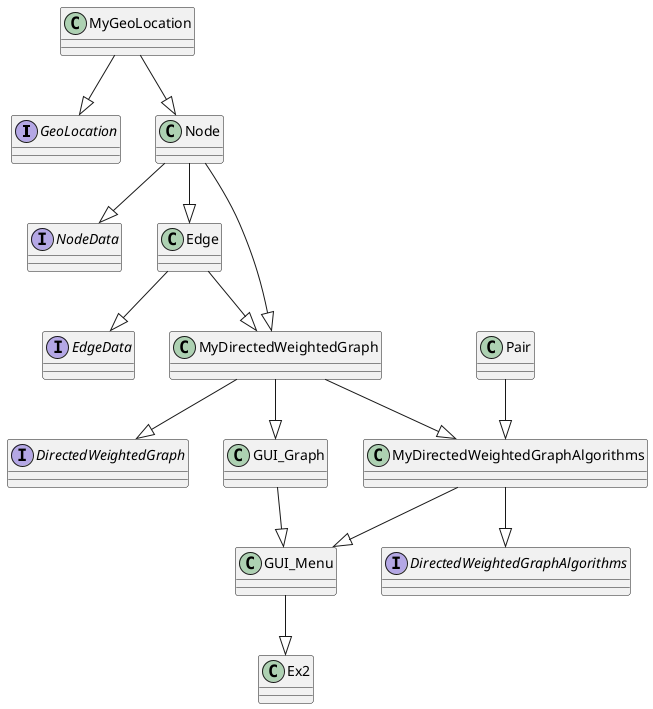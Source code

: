 @startuml

'https://plantuml.com/sequence-diagram

interface GeoLocation
{

}

class MyGeoLocation
{

}

interface NodeData
{

}

class Node
{

}

interface EdgeData
{

}

class Edge
{

}

interface DirectedWeightedGraph
{

}

class MyDirectedWeightedGraph
{

}

class Pair
{

}

interface DirectedWeightedGraphAlgorithms
{


}

class MyDirectedWeightedGraphAlgorithms
{


}

class GUI_Graph
{


}

class GUI_Menu
{

}

class Ex2
{

}

MyGeoLocation --|> GeoLocation
MyGeoLocation --|> Node
Node --|> NodeData
Node --|> Edge
Node --|> MyDirectedWeightedGraph
Edge --|> EdgeData
Edge --|> MyDirectedWeightedGraph
MyDirectedWeightedGraph --|> DirectedWeightedGraph
MyDirectedWeightedGraph --|> MyDirectedWeightedGraphAlgorithms
MyDirectedWeightedGraph --|> GUI_Graph
Pair --|> MyDirectedWeightedGraphAlgorithms
MyDirectedWeightedGraphAlgorithms --|> DirectedWeightedGraphAlgorithms
MyDirectedWeightedGraphAlgorithms --|> GUI_Menu
GUI_Graph --|> GUI_Menu
GUI_Menu --|> Ex2

@enduml
@enduml